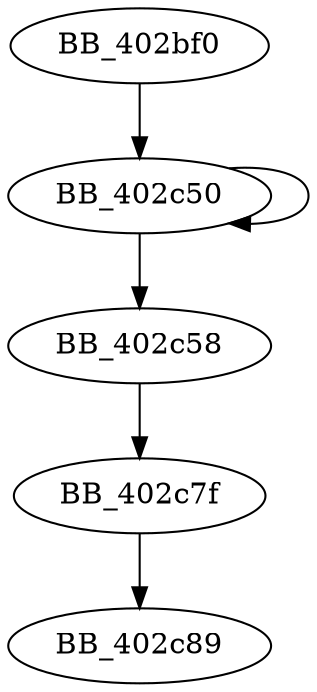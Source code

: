 DiGraph sub_402BF0{
BB_402bf0->BB_402c50
BB_402c50->BB_402c50
BB_402c50->BB_402c58
BB_402c58->BB_402c7f
BB_402c7f->BB_402c89
}
